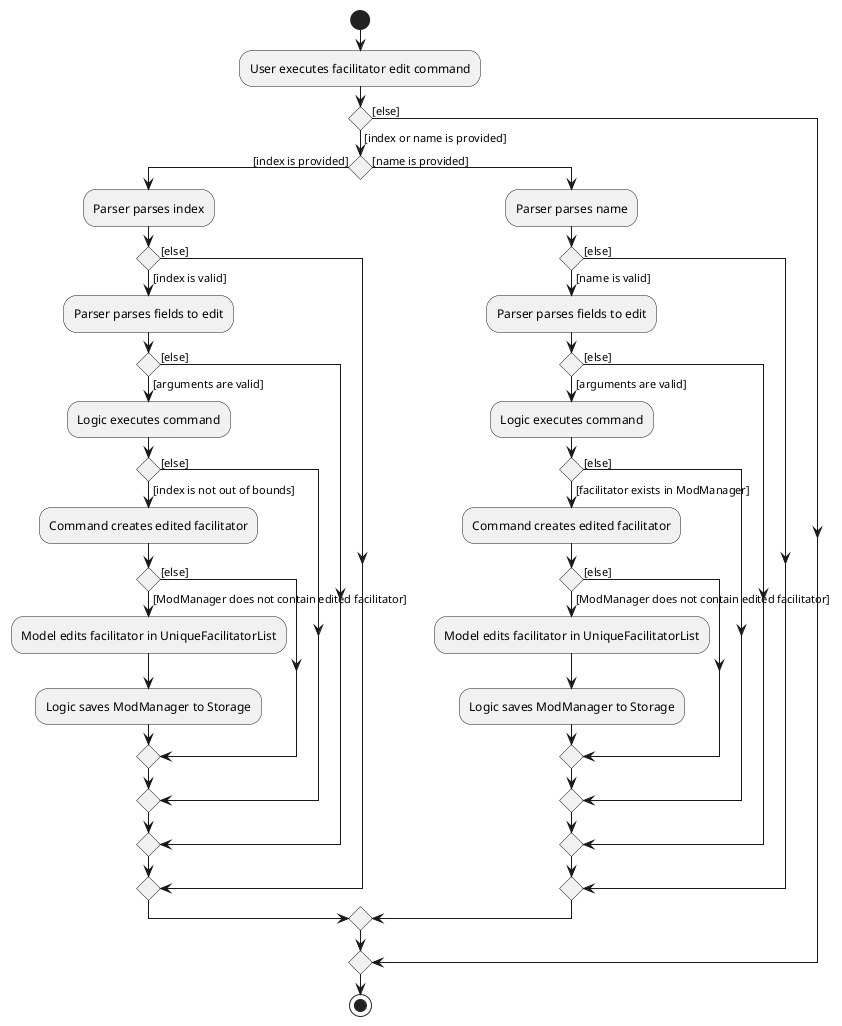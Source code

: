 @startuml
start
:User executes facilitator edit command;
if () then ([index or name is provided])
    if () then ([index is provided])
        :Parser parses index;
        if () then ([index is valid])
            :Parser parses fields to edit;
            if () then ([arguments are valid])
                :Logic executes command;
                if () then ([index is not out of bounds])
                    :Command creates edited facilitator;
                    if () then ([ModManager does not contain edited facilitator])
                        :Model edits facilitator in UniqueFacilitatorList;
                        :Logic saves ModManager to Storage;
                    else ([else])
                    endif
                else ([else])
                endif
            else ([else])
            endif
        else ([else])
        endif
    else ([name is provided])
        :Parser parses name;
        if () then ([name is valid])
            :Parser parses fields to edit;
            if () then ([arguments are valid])
                :Logic executes command;
                if () then ([facilitator exists in ModManager])
                    :Command creates edited facilitator;
                    if () then ([ModManager does not contain edited facilitator])
                        :Model edits facilitator in UniqueFacilitatorList;
                        :Logic saves ModManager to Storage;
                    else ([else])
                    endif
                else ([else])
                endif
            else ([else])
            endif
        else ([else])
        endif
    endif
else ([else])
endif
stop
@enduml